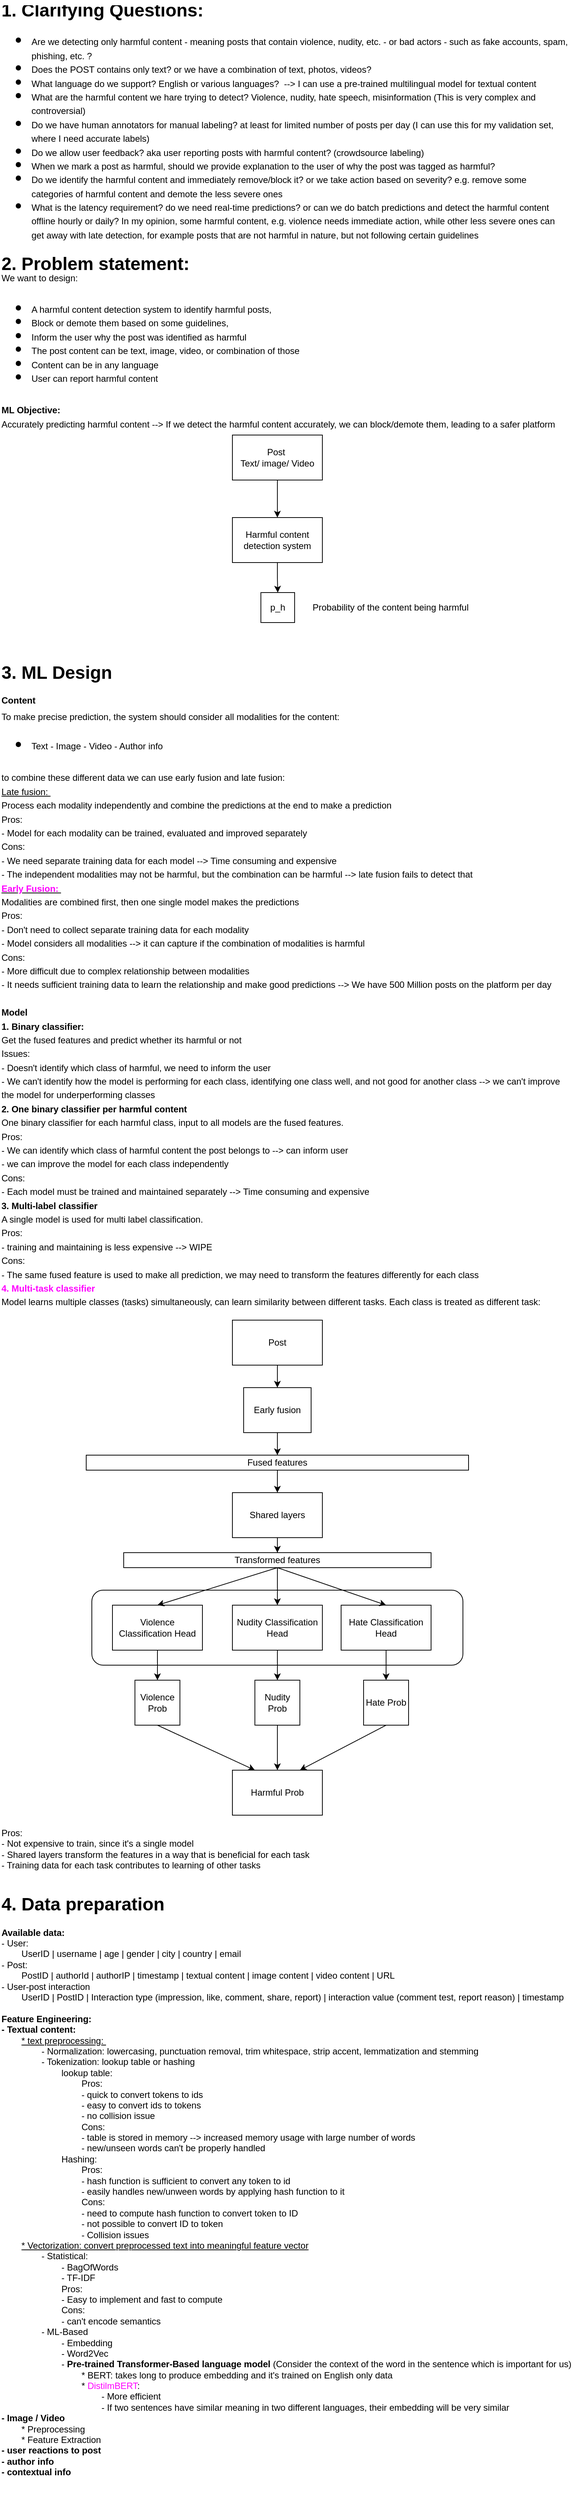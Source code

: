 <mxfile version="24.8.3">
  <diagram name="Page-1" id="U5gOBO9FgZ9HfYY-3pQ9">
    <mxGraphModel dx="1001" dy="744" grid="1" gridSize="10" guides="1" tooltips="1" connect="1" arrows="1" fold="1" page="1" pageScale="1" pageWidth="850" pageHeight="1100" math="0" shadow="0">
      <root>
        <mxCell id="0" />
        <mxCell id="1" parent="0" />
        <mxCell id="IlfbLXd4Qjn4QDNZ3G44-31" value="" style="rounded=1;whiteSpace=wrap;html=1;labelBackgroundColor=default;" vertex="1" parent="1">
          <mxGeometry x="162.5" y="2160" width="495" height="100" as="geometry" />
        </mxCell>
        <mxCell id="IlfbLXd4Qjn4QDNZ3G44-3" value="&lt;h1 style=&quot;margin-top: 0px; line-height: 60%;&quot;&gt;1. Clarifying Questions:&amp;nbsp;&lt;/h1&gt;&lt;h1 style=&quot;margin-top: 0px; line-height: 60%;&quot;&gt;&lt;ul style=&quot;line-height: 60%;&quot;&gt;&lt;li&gt;&lt;span style=&quot;font-size: 12px; font-weight: normal;&quot;&gt;Are we detecting only harmful content - meaning posts that contain&amp;nbsp;&lt;/span&gt;&lt;span style=&quot;font-size: 12px; font-weight: 400;&quot;&gt;violence, nudity, etc. - or bad actors - such as fake accounts, spam, phishing, etc. ?&lt;/span&gt;&lt;br&gt;&lt;/li&gt;&lt;li&gt;&lt;span style=&quot;font-size: 12px; font-weight: 400;&quot;&gt;Does the POST contains only text? or we have a combination of text, photos, videos?&amp;nbsp;&lt;/span&gt;&lt;/li&gt;&lt;li&gt;&lt;span style=&quot;font-size: 12px; font-weight: 400;&quot;&gt;What language do we support? English or various languages? &amp;nbsp;--&amp;gt; I can use a pre-trained multilingual model for textual content&lt;/span&gt;&lt;/li&gt;&lt;li&gt;&lt;span style=&quot;font-size: 12px; font-weight: 400;&quot;&gt;What are the harmful content we hare trying to detect? Violence, nudity, hate speech, misinformation (This is very complex and controversial)&lt;/span&gt;&lt;/li&gt;&lt;li&gt;&lt;span style=&quot;font-size: 12px; font-weight: 400;&quot;&gt;Do we have human annotators for manual labeling? at least for limited number of posts per day (I can use this for my validation set, where I need accurate labels)&lt;/span&gt;&lt;/li&gt;&lt;li&gt;&lt;span style=&quot;font-size: 12px; font-weight: 400;&quot;&gt;Do we allow user feedback? aka user reporting posts with harmful content? (crowdsource labeling)&lt;/span&gt;&lt;/li&gt;&lt;li&gt;&lt;span style=&quot;font-size: 12px; font-weight: 400;&quot;&gt;When we mark a post as harmful, should we provide explanation to the user of why the post was tagged as harmful?&amp;nbsp;&lt;/span&gt;&lt;/li&gt;&lt;li&gt;&lt;span style=&quot;font-size: 12px; font-weight: 400;&quot;&gt;Do we identify the harmful content and immediately remove/block it? or we take action based on severity? e.g. remove some categories of harmful content and demote the less severe ones&lt;/span&gt;&lt;/li&gt;&lt;li&gt;&lt;span style=&quot;font-size: 12px; font-weight: 400;&quot;&gt;What is the latency requirement? do we need real-time predictions? or can we do batch predictions and detect the harmful content offline hourly or daily? In my opinion, some harmful content, e.g. violence needs immediate action, while other less severe ones can get away with late detection, for example posts that are not harmful in nature, but not following certain guidelines&lt;/span&gt;&lt;/li&gt;&lt;/ul&gt;&lt;div style=&quot;line-height: 60%;&quot;&gt;2. Problem statement:&lt;/div&gt;&lt;div style=&quot;line-height: 60%;&quot;&gt;&lt;span style=&quot;font-size: 12px; font-weight: 400;&quot;&gt;We want to design:&lt;/span&gt;&lt;/div&gt;&lt;div style=&quot;line-height: 60%;&quot;&gt;&lt;ul style=&quot;line-height: 60%;&quot;&gt;&lt;li&gt;&lt;span style=&quot;font-size: 12px; font-weight: 400;&quot;&gt;A harmful content detection system to identify harmful posts,&amp;nbsp;&lt;/span&gt;&lt;/li&gt;&lt;li&gt;&lt;span style=&quot;font-size: 12px; font-weight: 400;&quot;&gt;Block or demote them based on some guidelines,&amp;nbsp;&lt;/span&gt;&lt;/li&gt;&lt;li&gt;&lt;span style=&quot;font-size: 12px; font-weight: 400;&quot;&gt;Inform the user why the post was identified as harmful&lt;/span&gt;&lt;br&gt;&lt;/li&gt;&lt;li&gt;&lt;span style=&quot;font-size: 12px; font-weight: 400;&quot;&gt;The post content can be text, image, video, or combination of those&lt;/span&gt;&lt;/li&gt;&lt;li&gt;&lt;span style=&quot;font-size: 12px; font-weight: 400;&quot;&gt;Content can be in any language&lt;/span&gt;&lt;/li&gt;&lt;li&gt;&lt;span style=&quot;font-size: 12px; font-weight: 400;&quot;&gt;User can report harmful content&lt;/span&gt;&lt;/li&gt;&lt;/ul&gt;&lt;div style=&quot;line-height: 60%;&quot;&gt;&lt;span style=&quot;font-size: 12px;&quot;&gt;ML Objective:&amp;nbsp;&lt;/span&gt;&lt;/div&gt;&lt;/div&gt;&lt;div style=&quot;line-height: 60%;&quot;&gt;&lt;span style=&quot;font-size: 12px; font-weight: 400;&quot;&gt;Accurately predicting harmful content --&amp;gt; If we detect the harmful content accurately, we can block/demote them, leading to a safer platform&lt;/span&gt;&lt;/div&gt;&lt;div style=&quot;line-height: 60%;&quot;&gt;&lt;span style=&quot;font-size: 12px; font-weight: 400;&quot;&gt;&lt;br&gt;&lt;/span&gt;&lt;/div&gt;&lt;div style=&quot;line-height: 60%;&quot;&gt;&lt;span style=&quot;font-size: 12px; font-weight: 400;&quot;&gt;&lt;br&gt;&lt;/span&gt;&lt;/div&gt;&lt;div style=&quot;line-height: 60%;&quot;&gt;&lt;span style=&quot;font-size: 12px; font-weight: 400;&quot;&gt;&lt;br&gt;&lt;/span&gt;&lt;/div&gt;&lt;div style=&quot;line-height: 60%;&quot;&gt;&lt;span style=&quot;font-size: 12px; font-weight: 400;&quot;&gt;&lt;br&gt;&lt;/span&gt;&lt;/div&gt;&lt;div style=&quot;line-height: 60%;&quot;&gt;&lt;span style=&quot;font-size: 12px; font-weight: 400;&quot;&gt;&lt;br&gt;&lt;/span&gt;&lt;/div&gt;&lt;div style=&quot;line-height: 60%;&quot;&gt;&lt;span style=&quot;font-size: 12px; font-weight: 400;&quot;&gt;&lt;br&gt;&lt;/span&gt;&lt;/div&gt;&lt;div style=&quot;line-height: 60%;&quot;&gt;&lt;span style=&quot;font-size: 12px; font-weight: 400;&quot;&gt;&lt;br&gt;&lt;/span&gt;&lt;/div&gt;&lt;div style=&quot;line-height: 60%;&quot;&gt;&lt;span style=&quot;font-size: 12px; font-weight: 400;&quot;&gt;&lt;br&gt;&lt;/span&gt;&lt;/div&gt;&lt;div style=&quot;line-height: 60%;&quot;&gt;&lt;span style=&quot;font-size: 12px; font-weight: 400;&quot;&gt;&lt;br&gt;&lt;/span&gt;&lt;/div&gt;&lt;div style=&quot;line-height: 60%;&quot;&gt;&lt;span style=&quot;font-size: 12px; font-weight: 400;&quot;&gt;&lt;br&gt;&lt;/span&gt;&lt;/div&gt;&lt;div style=&quot;line-height: 60%;&quot;&gt;&lt;br&gt;&lt;/div&gt;&lt;div style=&quot;line-height: 60%;&quot;&gt;&lt;div style=&quot;line-height: 60%;&quot;&gt;&lt;span style=&quot;font-size: 12px; font-weight: 400;&quot;&gt;&lt;br&gt;&lt;/span&gt;&lt;/div&gt;&lt;/div&gt;&lt;div style=&quot;line-height: 60%;&quot;&gt;&lt;span style=&quot;font-size: 12px; font-weight: 400;&quot;&gt;&lt;br&gt;&lt;/span&gt;&lt;/div&gt;&lt;/h1&gt;" style="text;html=1;whiteSpace=wrap;overflow=hidden;rounded=0;" vertex="1" parent="1">
          <mxGeometry x="40" y="40" width="760" height="590" as="geometry" />
        </mxCell>
        <mxCell id="IlfbLXd4Qjn4QDNZ3G44-13" value="" style="group" vertex="1" connectable="0" parent="1">
          <mxGeometry x="350" y="620" width="335" height="250" as="geometry" />
        </mxCell>
        <mxCell id="IlfbLXd4Qjn4QDNZ3G44-8" style="edgeStyle=orthogonalEdgeStyle;rounded=0;orthogonalLoop=1;jettySize=auto;html=1;exitX=0.5;exitY=1;exitDx=0;exitDy=0;entryX=0.5;entryY=0;entryDx=0;entryDy=0;" edge="1" parent="IlfbLXd4Qjn4QDNZ3G44-13" source="IlfbLXd4Qjn4QDNZ3G44-6" target="IlfbLXd4Qjn4QDNZ3G44-7">
          <mxGeometry relative="1" as="geometry" />
        </mxCell>
        <mxCell id="IlfbLXd4Qjn4QDNZ3G44-6" value="Post&amp;nbsp;&lt;div&gt;Text/ image/ Video&lt;/div&gt;" style="rounded=0;whiteSpace=wrap;html=1;" vertex="1" parent="IlfbLXd4Qjn4QDNZ3G44-13">
          <mxGeometry width="120" height="60" as="geometry" />
        </mxCell>
        <mxCell id="IlfbLXd4Qjn4QDNZ3G44-10" style="edgeStyle=orthogonalEdgeStyle;rounded=0;orthogonalLoop=1;jettySize=auto;html=1;exitX=0.5;exitY=1;exitDx=0;exitDy=0;entryX=0.5;entryY=0;entryDx=0;entryDy=0;" edge="1" parent="IlfbLXd4Qjn4QDNZ3G44-13" source="IlfbLXd4Qjn4QDNZ3G44-7" target="IlfbLXd4Qjn4QDNZ3G44-9">
          <mxGeometry relative="1" as="geometry" />
        </mxCell>
        <mxCell id="IlfbLXd4Qjn4QDNZ3G44-7" value="Harmful content detection system" style="rounded=0;whiteSpace=wrap;html=1;" vertex="1" parent="IlfbLXd4Qjn4QDNZ3G44-13">
          <mxGeometry y="110" width="120" height="60" as="geometry" />
        </mxCell>
        <mxCell id="IlfbLXd4Qjn4QDNZ3G44-9" value="p_h" style="rounded=0;whiteSpace=wrap;html=1;" vertex="1" parent="IlfbLXd4Qjn4QDNZ3G44-13">
          <mxGeometry x="38" y="210" width="45" height="40" as="geometry" />
        </mxCell>
        <mxCell id="IlfbLXd4Qjn4QDNZ3G44-11" value="Probability of the content being harmful&amp;nbsp;" style="text;html=1;align=left;verticalAlign=middle;whiteSpace=wrap;rounded=0;" vertex="1" parent="IlfbLXd4Qjn4QDNZ3G44-13">
          <mxGeometry x="105" y="215" width="230" height="30" as="geometry" />
        </mxCell>
        <mxCell id="IlfbLXd4Qjn4QDNZ3G44-14" value="&lt;h4&gt;&lt;font style=&quot;font-size: 24px;&quot;&gt;3. ML Design&lt;/font&gt;&lt;/h4&gt;&lt;p style=&quot;line-height: 110%;&quot;&gt;&lt;b&gt;Content&lt;/b&gt;&lt;/p&gt;&lt;div style=&quot;line-height: 60%;&quot;&gt;To make&amp;nbsp;precise prediction, the system should consider all modalities for the content:&amp;nbsp;&lt;/div&gt;&lt;h1 style=&quot;margin-top: 0px; line-height: 60%;&quot;&gt;&lt;div style=&quot;line-height: 60%;&quot;&gt;&lt;ul style=&quot;line-height: 60%;&quot;&gt;&lt;li style=&quot;text-align: left;&quot;&gt;&lt;span style=&quot;font-size: 12px; font-weight: normal;&quot;&gt;Text - Image - Video - Author info&lt;/span&gt;&lt;/li&gt;&lt;/ul&gt;&lt;div style=&quot;text-align: left; line-height: 60%;&quot;&gt;&lt;span style=&quot;font-size: 12px; font-weight: normal;&quot;&gt;to combine these different data we can use early fusion and late fusion:&amp;nbsp;&lt;/span&gt;&lt;/div&gt;&lt;div style=&quot;text-align: left; line-height: 60%;&quot;&gt;&lt;span style=&quot;font-size: 12px; font-weight: normal;&quot;&gt;&lt;u&gt;Late fusion:&amp;nbsp;&lt;/u&gt;&lt;/span&gt;&lt;/div&gt;&lt;div style=&quot;text-align: left; line-height: 60%;&quot;&gt;&lt;span style=&quot;font-size: 12px; font-weight: normal;&quot;&gt;Process each modality independently and combine the predictions at the end to make a prediction&lt;/span&gt;&lt;/div&gt;&lt;div style=&quot;text-align: left; line-height: 60%;&quot;&gt;&lt;span style=&quot;font-size: 12px; font-weight: normal;&quot;&gt;Pros:&lt;/span&gt;&lt;/div&gt;&lt;div style=&quot;line-height: 60%;&quot;&gt;&lt;span style=&quot;font-size: 12px; font-weight: 400;&quot;&gt;- Model for each modality can be trained, evaluated and improved&amp;nbsp;separately&lt;/span&gt;&lt;/div&gt;&lt;div style=&quot;line-height: 60%;&quot;&gt;&lt;span style=&quot;font-size: 12px; font-weight: 400;&quot;&gt;Cons:&lt;/span&gt;&lt;/div&gt;&lt;div style=&quot;line-height: 60%;&quot;&gt;&lt;span style=&quot;font-size: 12px; font-weight: 400;&quot;&gt;- We need separate training data for each model --&amp;gt; Time consuming and expensive&lt;/span&gt;&lt;/div&gt;&lt;div style=&quot;line-height: 60%;&quot;&gt;&lt;span style=&quot;font-size: 12px; font-weight: 400;&quot;&gt;- The independent modalities may not be harmful, but the combination can be harmful --&amp;gt; late fusion fails to detect that&lt;/span&gt;&lt;/div&gt;&lt;div style=&quot;line-height: 60%;&quot;&gt;&lt;span style=&quot;font-size: 12px;&quot;&gt;&lt;u&gt;&lt;font color=&quot;#ff00ff&quot;&gt;Early Fusion:&amp;nbsp;&lt;/font&gt;&lt;/u&gt;&lt;/span&gt;&lt;/div&gt;&lt;div style=&quot;line-height: 60%;&quot;&gt;&lt;span style=&quot;font-size: 12px; font-weight: 400;&quot;&gt;Modalities are combined first, then one single model makes the predictions&lt;/span&gt;&lt;/div&gt;&lt;div style=&quot;line-height: 60%;&quot;&gt;&lt;span style=&quot;font-size: 12px; font-weight: 400;&quot;&gt;Pros:&amp;nbsp;&lt;/span&gt;&lt;/div&gt;&lt;div style=&quot;line-height: 60%;&quot;&gt;&lt;span style=&quot;font-size: 12px; font-weight: 400;&quot;&gt;- Don&#39;t need to collect separate training data for each modality&lt;/span&gt;&lt;/div&gt;&lt;div style=&quot;line-height: 60%;&quot;&gt;&lt;span style=&quot;font-size: 12px; font-weight: 400;&quot;&gt;- Model considers all modalities --&amp;gt; it can capture if the combination of modalities is harmful&lt;/span&gt;&lt;/div&gt;&lt;div style=&quot;line-height: 60%;&quot;&gt;&lt;span style=&quot;font-size: 12px; font-weight: 400;&quot;&gt;Cons:&amp;nbsp;&lt;/span&gt;&lt;/div&gt;&lt;div style=&quot;line-height: 60%;&quot;&gt;&lt;span style=&quot;font-size: 12px; font-weight: 400;&quot;&gt;- More difficult due to complex relationship between modalities&lt;/span&gt;&lt;/div&gt;&lt;div style=&quot;line-height: 60%;&quot;&gt;&lt;span style=&quot;font-size: 12px; font-weight: 400;&quot;&gt;- It needs sufficient training data to learn the relationship and make good predictions --&amp;gt; We have 500 Million posts on the platform per day&lt;/span&gt;&lt;/div&gt;&lt;div style=&quot;text-align: center; line-height: 60%;&quot;&gt;&lt;span style=&quot;font-size: 12px; font-weight: 400;&quot;&gt;&lt;br&gt;&lt;/span&gt;&lt;/div&gt;&lt;div style=&quot;text-align: left; line-height: 60%;&quot;&gt;&lt;span style=&quot;font-size: 12px;&quot;&gt;Model&lt;/span&gt;&lt;/div&gt;&lt;div style=&quot;text-align: left; line-height: 60%;&quot;&gt;&lt;span style=&quot;font-size: 12px;&quot;&gt;1. Binary classifier:&lt;/span&gt;&lt;/div&gt;&lt;div style=&quot;text-align: left; line-height: 60%;&quot;&gt;&lt;span style=&quot;font-size: 12px; font-weight: normal;&quot;&gt;Get the fused features and predict whether its harmful or not&lt;/span&gt;&lt;/div&gt;&lt;div style=&quot;text-align: left; line-height: 60%;&quot;&gt;&lt;span style=&quot;font-size: 12px; font-weight: normal;&quot;&gt;Issues:&amp;nbsp;&lt;/span&gt;&lt;/div&gt;&lt;div style=&quot;text-align: left; line-height: 60%;&quot;&gt;&lt;span style=&quot;font-size: 12px; font-weight: normal;&quot;&gt;- Doesn&#39;t identify which class of harmful, we need to inform the user&lt;/span&gt;&lt;/div&gt;&lt;div style=&quot;text-align: left; line-height: 60%;&quot;&gt;&lt;span style=&quot;font-size: 12px; font-weight: normal;&quot;&gt;- We can&#39;t identify how the model is performing for each class, identifying one class well, and not good for another class --&amp;gt; we can&#39;t improve the model for underperforming classes&lt;/span&gt;&lt;/div&gt;&lt;div style=&quot;text-align: left; line-height: 60%;&quot;&gt;&lt;span style=&quot;font-size: 12px;&quot;&gt;2. One binary classifier per harmful content&lt;/span&gt;&lt;/div&gt;&lt;div style=&quot;text-align: left; line-height: 60%;&quot;&gt;&lt;span style=&quot;font-size: 12px; font-weight: normal;&quot;&gt;One binary classifier for each harmful class, input to all models are the fused features.&amp;nbsp;&lt;/span&gt;&lt;/div&gt;&lt;div style=&quot;text-align: left; line-height: 60%;&quot;&gt;&lt;span style=&quot;font-size: 12px; font-weight: normal;&quot;&gt;Pros:&amp;nbsp;&lt;/span&gt;&lt;/div&gt;&lt;div style=&quot;text-align: left; line-height: 60%;&quot;&gt;&lt;span style=&quot;font-size: 12px; font-weight: normal;&quot;&gt;- We can identify which class of harmful content the post belongs to --&amp;gt; can inform user&lt;/span&gt;&lt;/div&gt;&lt;div style=&quot;text-align: left; line-height: 60%;&quot;&gt;&lt;span style=&quot;font-size: 12px; font-weight: normal;&quot;&gt;- we can improve the model for each class independently&lt;/span&gt;&lt;/div&gt;&lt;div style=&quot;text-align: left; line-height: 60%;&quot;&gt;&lt;span style=&quot;font-size: 12px; font-weight: normal;&quot;&gt;Cons:&amp;nbsp;&lt;/span&gt;&lt;/div&gt;&lt;div style=&quot;text-align: left; line-height: 60%;&quot;&gt;&lt;span style=&quot;font-size: 12px; font-weight: normal;&quot;&gt;- Each model must be trained and maintained&amp;nbsp;&lt;/span&gt;&lt;span style=&quot;font-size: 12px; font-weight: 400;&quot;&gt;separately --&amp;gt; Time consuming and expensive&lt;/span&gt;&lt;/div&gt;&lt;div style=&quot;text-align: left; line-height: 60%;&quot;&gt;&lt;span style=&quot;font-size: 12px;&quot;&gt;3. Multi-label classifier&lt;/span&gt;&lt;/div&gt;&lt;div style=&quot;text-align: left; line-height: 60%;&quot;&gt;&lt;span style=&quot;font-size: 12px; font-weight: normal;&quot;&gt;A single model is used for multi label classification.&amp;nbsp;&lt;/span&gt;&lt;/div&gt;&lt;div style=&quot;text-align: left; line-height: 60%;&quot;&gt;&lt;span style=&quot;font-size: 12px; font-weight: normal;&quot;&gt;Pros:&amp;nbsp;&lt;/span&gt;&lt;/div&gt;&lt;div style=&quot;text-align: left; line-height: 60%;&quot;&gt;&lt;span style=&quot;font-size: 12px; font-weight: normal;&quot;&gt;- training and maintaining is less expensive --&amp;gt; WIPE&lt;/span&gt;&lt;/div&gt;&lt;div style=&quot;text-align: left; line-height: 60%;&quot;&gt;&lt;span style=&quot;font-size: 12px; font-weight: normal;&quot;&gt;Cons:&amp;nbsp;&lt;/span&gt;&lt;/div&gt;&lt;div style=&quot;text-align: left; line-height: 60%;&quot;&gt;&lt;span style=&quot;font-size: 12px; font-weight: normal;&quot;&gt;- &lt;/span&gt;&lt;span style=&quot;font-size: 12px; font-weight: 400;&quot;&gt;The&lt;/span&gt;&lt;span style=&quot;font-size: 12px; font-weight: normal;&quot;&gt;&amp;nbsp;same fused feature is used to make all prediction, we may need to transform the features differently for each class&amp;nbsp;&lt;/span&gt;&lt;/div&gt;&lt;div style=&quot;text-align: left; line-height: 60%;&quot;&gt;&lt;span style=&quot;font-size: 12px;&quot;&gt;&lt;font color=&quot;#ff00ff&quot;&gt;4. Multi-task classifier&lt;/font&gt;&lt;/span&gt;&lt;/div&gt;&lt;div style=&quot;text-align: left; line-height: 60%;&quot;&gt;&lt;span style=&quot;caret-color: rgb(255, 0, 255); font-size: 12px; font-weight: normal;&quot;&gt;Model learns multiple classes (tasks) &lt;/span&gt;&lt;span style=&quot;caret-color: rgb(255, 0, 255); font-size: 12px; font-weight: 400;&quot;&gt;simultaneously, can learn similarity between different tasks. Each class is treated as different task:&amp;nbsp;&lt;/span&gt;&lt;/div&gt;&lt;/div&gt;&lt;div style=&quot;line-height: 60%;&quot;&gt;&lt;span style=&quot;font-size: 12px; font-weight: normal;&quot;&gt;&lt;br&gt;&lt;/span&gt;&lt;/div&gt;&lt;/h1&gt;&lt;p&gt;&lt;/p&gt;" style="text;html=1;align=left;verticalAlign=top;whiteSpace=wrap;rounded=0;" vertex="1" parent="1">
          <mxGeometry x="40" y="900" width="761" height="510" as="geometry" />
        </mxCell>
        <mxCell id="IlfbLXd4Qjn4QDNZ3G44-25" value="" style="edgeStyle=orthogonalEdgeStyle;rounded=0;orthogonalLoop=1;jettySize=auto;html=1;" edge="1" parent="1" source="IlfbLXd4Qjn4QDNZ3G44-15" target="IlfbLXd4Qjn4QDNZ3G44-20">
          <mxGeometry relative="1" as="geometry" />
        </mxCell>
        <mxCell id="IlfbLXd4Qjn4QDNZ3G44-15" value="Fused features" style="rounded=0;whiteSpace=wrap;html=1;" vertex="1" parent="1">
          <mxGeometry x="155" y="1980" width="510" height="20" as="geometry" />
        </mxCell>
        <mxCell id="IlfbLXd4Qjn4QDNZ3G44-18" value="" style="edgeStyle=orthogonalEdgeStyle;rounded=0;orthogonalLoop=1;jettySize=auto;html=1;" edge="1" parent="1" source="IlfbLXd4Qjn4QDNZ3G44-16" target="IlfbLXd4Qjn4QDNZ3G44-17">
          <mxGeometry relative="1" as="geometry" />
        </mxCell>
        <mxCell id="IlfbLXd4Qjn4QDNZ3G44-16" value="Post" style="rounded=0;whiteSpace=wrap;html=1;" vertex="1" parent="1">
          <mxGeometry x="350" y="1800" width="120" height="60" as="geometry" />
        </mxCell>
        <mxCell id="IlfbLXd4Qjn4QDNZ3G44-19" value="" style="edgeStyle=orthogonalEdgeStyle;rounded=0;orthogonalLoop=1;jettySize=auto;html=1;" edge="1" parent="1" source="IlfbLXd4Qjn4QDNZ3G44-17" target="IlfbLXd4Qjn4QDNZ3G44-15">
          <mxGeometry relative="1" as="geometry" />
        </mxCell>
        <mxCell id="IlfbLXd4Qjn4QDNZ3G44-17" value="Early fusion" style="rounded=0;whiteSpace=wrap;html=1;" vertex="1" parent="1">
          <mxGeometry x="365" y="1890" width="90" height="60" as="geometry" />
        </mxCell>
        <mxCell id="IlfbLXd4Qjn4QDNZ3G44-27" value="" style="edgeStyle=orthogonalEdgeStyle;rounded=0;orthogonalLoop=1;jettySize=auto;html=1;" edge="1" parent="1" source="IlfbLXd4Qjn4QDNZ3G44-20" target="IlfbLXd4Qjn4QDNZ3G44-26">
          <mxGeometry relative="1" as="geometry" />
        </mxCell>
        <mxCell id="IlfbLXd4Qjn4QDNZ3G44-20" value="Shared layers" style="rounded=0;whiteSpace=wrap;html=1;" vertex="1" parent="1">
          <mxGeometry x="350" y="2030" width="120" height="60" as="geometry" />
        </mxCell>
        <mxCell id="IlfbLXd4Qjn4QDNZ3G44-36" value="" style="edgeStyle=orthogonalEdgeStyle;rounded=0;orthogonalLoop=1;jettySize=auto;html=1;" edge="1" parent="1" source="IlfbLXd4Qjn4QDNZ3G44-26" target="IlfbLXd4Qjn4QDNZ3G44-29">
          <mxGeometry relative="1" as="geometry" />
        </mxCell>
        <mxCell id="IlfbLXd4Qjn4QDNZ3G44-26" value="Transformed features" style="rounded=0;whiteSpace=wrap;html=1;" vertex="1" parent="1">
          <mxGeometry x="205" y="2110" width="410" height="20" as="geometry" />
        </mxCell>
        <mxCell id="IlfbLXd4Qjn4QDNZ3G44-40" value="" style="edgeStyle=orthogonalEdgeStyle;rounded=0;orthogonalLoop=1;jettySize=auto;html=1;" edge="1" parent="1" source="IlfbLXd4Qjn4QDNZ3G44-28" target="IlfbLXd4Qjn4QDNZ3G44-39">
          <mxGeometry relative="1" as="geometry" />
        </mxCell>
        <mxCell id="IlfbLXd4Qjn4QDNZ3G44-28" value="Violence Classification Head" style="rounded=0;whiteSpace=wrap;html=1;" vertex="1" parent="1">
          <mxGeometry x="190" y="2180" width="120" height="60" as="geometry" />
        </mxCell>
        <mxCell id="IlfbLXd4Qjn4QDNZ3G44-42" value="" style="edgeStyle=orthogonalEdgeStyle;rounded=0;orthogonalLoop=1;jettySize=auto;html=1;" edge="1" parent="1" source="IlfbLXd4Qjn4QDNZ3G44-29" target="IlfbLXd4Qjn4QDNZ3G44-41">
          <mxGeometry relative="1" as="geometry" />
        </mxCell>
        <mxCell id="IlfbLXd4Qjn4QDNZ3G44-29" value="Nudity Classification Head" style="rounded=0;whiteSpace=wrap;html=1;" vertex="1" parent="1">
          <mxGeometry x="350" y="2180" width="120" height="60" as="geometry" />
        </mxCell>
        <mxCell id="IlfbLXd4Qjn4QDNZ3G44-44" value="" style="edgeStyle=orthogonalEdgeStyle;rounded=0;orthogonalLoop=1;jettySize=auto;html=1;" edge="1" parent="1" source="IlfbLXd4Qjn4QDNZ3G44-30" target="IlfbLXd4Qjn4QDNZ3G44-43">
          <mxGeometry relative="1" as="geometry" />
        </mxCell>
        <mxCell id="IlfbLXd4Qjn4QDNZ3G44-30" value="Hate Classification Head" style="rounded=0;whiteSpace=wrap;html=1;" vertex="1" parent="1">
          <mxGeometry x="495" y="2180" width="120" height="60" as="geometry" />
        </mxCell>
        <mxCell id="IlfbLXd4Qjn4QDNZ3G44-37" value="" style="endArrow=classic;html=1;rounded=0;exitX=0.5;exitY=1;exitDx=0;exitDy=0;entryX=0.5;entryY=0;entryDx=0;entryDy=0;" edge="1" parent="1" source="IlfbLXd4Qjn4QDNZ3G44-26" target="IlfbLXd4Qjn4QDNZ3G44-28">
          <mxGeometry width="50" height="50" relative="1" as="geometry">
            <mxPoint x="300" y="2190" as="sourcePoint" />
            <mxPoint x="350" y="2140" as="targetPoint" />
          </mxGeometry>
        </mxCell>
        <mxCell id="IlfbLXd4Qjn4QDNZ3G44-38" value="" style="endArrow=classic;html=1;rounded=0;exitX=0.5;exitY=1;exitDx=0;exitDy=0;entryX=0.5;entryY=0;entryDx=0;entryDy=0;" edge="1" parent="1" source="IlfbLXd4Qjn4QDNZ3G44-26" target="IlfbLXd4Qjn4QDNZ3G44-30">
          <mxGeometry width="50" height="50" relative="1" as="geometry">
            <mxPoint x="300" y="2190" as="sourcePoint" />
            <mxPoint x="350" y="2140" as="targetPoint" />
          </mxGeometry>
        </mxCell>
        <mxCell id="IlfbLXd4Qjn4QDNZ3G44-39" value="Violence Prob" style="rounded=0;whiteSpace=wrap;html=1;" vertex="1" parent="1">
          <mxGeometry x="220" y="2280" width="60" height="60" as="geometry" />
        </mxCell>
        <mxCell id="IlfbLXd4Qjn4QDNZ3G44-49" value="" style="edgeStyle=orthogonalEdgeStyle;rounded=0;orthogonalLoop=1;jettySize=auto;html=1;" edge="1" parent="1" source="IlfbLXd4Qjn4QDNZ3G44-41" target="IlfbLXd4Qjn4QDNZ3G44-47">
          <mxGeometry relative="1" as="geometry" />
        </mxCell>
        <mxCell id="IlfbLXd4Qjn4QDNZ3G44-41" value="Nudity Prob" style="rounded=0;whiteSpace=wrap;html=1;" vertex="1" parent="1">
          <mxGeometry x="380" y="2280" width="60" height="60" as="geometry" />
        </mxCell>
        <mxCell id="IlfbLXd4Qjn4QDNZ3G44-43" value="Hate Prob" style="rounded=0;whiteSpace=wrap;html=1;" vertex="1" parent="1">
          <mxGeometry x="525" y="2280" width="60" height="60" as="geometry" />
        </mxCell>
        <mxCell id="IlfbLXd4Qjn4QDNZ3G44-46" value="Pros:&amp;nbsp;&lt;div&gt;- Not expensive to train, since it&#39;s a single model&lt;/div&gt;&lt;div&gt;- Shared layers transform the features in a way that is beneficial for each task&lt;/div&gt;&lt;div&gt;- Training data for each task contributes to learning of other tasks&lt;/div&gt;&lt;div&gt;&lt;br&gt;&lt;/div&gt;&lt;h4&gt;&lt;font style=&quot;font-size: 24px;&quot;&gt;4. Data preparation&lt;/font&gt;&lt;/h4&gt;&lt;div&gt;&lt;font style=&quot;font-size: 12px;&quot;&gt;&lt;b&gt;Available data:&amp;nbsp;&lt;/b&gt;&lt;/font&gt;&lt;/div&gt;&lt;div&gt;&lt;font style=&quot;font-size: 12px;&quot;&gt;- User:&amp;nbsp;&lt;/font&gt;&lt;/div&gt;&lt;div&gt;&lt;span style=&quot;white-space: pre;&quot;&gt;&#x9;&lt;/span&gt;UserID | username | age | gender | city | country | email&lt;/div&gt;&lt;div&gt;- Post:&amp;nbsp;&lt;/div&gt;&lt;div&gt;&lt;span style=&quot;white-space: pre;&quot;&gt;&#x9;&lt;/span&gt;PostID | authorId | authorIP | timestamp | textual content | image content | video content | URL&lt;/div&gt;&lt;div&gt;- User-post interaction&lt;/div&gt;&lt;div&gt;&lt;span style=&quot;white-space: pre;&quot;&gt;&#x9;UserID | PostID | Interaction type (impression, like, comment, share, report) | interaction value (comment test, report reason) | timestamp&lt;/span&gt;&lt;br&gt;&lt;/div&gt;&lt;div&gt;&lt;span style=&quot;white-space: pre;&quot;&gt;&lt;br&gt;&lt;/span&gt;&lt;/div&gt;&lt;div&gt;&lt;span style=&quot;white-space: pre;&quot;&gt;&lt;b&gt;Feature Engineering: &lt;/b&gt;&lt;/span&gt;&lt;/div&gt;&lt;div&gt;&lt;span style=&quot;white-space: pre;&quot;&gt;&lt;b&gt;- Textual content: &lt;/b&gt;&lt;/span&gt;&lt;/div&gt;&lt;div&gt;&lt;span style=&quot;white-space: pre;&quot;&gt;&lt;span style=&quot;white-space: pre;&quot;&gt;&lt;u&gt;&lt;b&gt;&#x9;&lt;/b&gt;* text preprocessing:&amp;nbsp;&lt;/u&gt;&lt;/span&gt;&lt;/span&gt;&lt;/div&gt;&lt;div&gt;&lt;span style=&quot;white-space: pre;&quot;&gt;&lt;span style=&quot;white-space: pre;&quot;&gt;&lt;span style=&quot;white-space: pre;&quot;&gt;&#x9;&lt;/span&gt;&lt;span style=&quot;white-space: pre;&quot;&gt;&#x9;- &lt;/span&gt;Normalization:&amp;nbsp;lowercasing, punctuation removal, trim whitespace, strip accent, lemmatization and stemming&lt;/span&gt;&lt;/span&gt;&lt;/div&gt;&lt;div&gt;&lt;span style=&quot;white-space: pre;&quot;&gt;&lt;span style=&quot;white-space: pre;&quot;&gt;&lt;span style=&quot;white-space: pre;&quot;&gt;&#x9;&lt;/span&gt;&lt;span style=&quot;white-space: pre;&quot;&gt;&#x9;- &lt;/span&gt;Tokenization: lookup table or hashing&lt;/span&gt;&lt;b&gt;&lt;br&gt;&lt;/b&gt;&lt;/span&gt;&lt;/div&gt;&lt;div&gt;&lt;span style=&quot;white-space: pre;&quot;&gt;&lt;span style=&quot;white-space: pre;&quot;&gt;&lt;span style=&quot;white-space: pre;&quot;&gt;&#x9;&lt;/span&gt;&lt;span style=&quot;white-space: pre;&quot;&gt;&#x9;&lt;/span&gt;&lt;span style=&quot;white-space: pre;&quot;&gt;&#x9;lookup table: &lt;/span&gt;&lt;br&gt;&lt;/span&gt;&lt;/span&gt;&lt;/div&gt;&lt;div&gt;&lt;span style=&quot;white-space: pre;&quot;&gt;&lt;span style=&quot;white-space: pre;&quot;&gt;&lt;span style=&quot;white-space: pre;&quot;&gt;&lt;span style=&quot;white-space: pre;&quot;&gt;&#x9;&lt;/span&gt;&lt;span style=&quot;white-space: pre;&quot;&gt;&#x9;&lt;/span&gt;&lt;span style=&quot;white-space: pre;&quot;&gt;&#x9;&lt;/span&gt;&lt;span style=&quot;white-space: pre;&quot;&gt;&#x9;Pros:&lt;/span&gt;&lt;br&gt;&lt;/span&gt;&lt;/span&gt;&lt;/span&gt;&lt;/div&gt;&lt;div&gt;&lt;span style=&quot;white-space: pre;&quot;&gt;&lt;span style=&quot;white-space: pre;&quot;&gt;&lt;span style=&quot;white-space: pre;&quot;&gt;&lt;span style=&quot;white-space: pre;&quot;&gt;&lt;span style=&quot;white-space: pre;&quot;&gt;&#x9;&lt;/span&gt;&lt;span style=&quot;white-space: pre;&quot;&gt;&#x9;&lt;/span&gt;&lt;span style=&quot;white-space: pre;&quot;&gt;&#x9;&lt;/span&gt;&lt;span style=&quot;white-space: pre;&quot;&gt;&#x9;- quick to convert tokens to ids&lt;/span&gt;&lt;br&gt;&lt;/span&gt;&lt;/span&gt;&lt;/span&gt;&lt;/span&gt;&lt;/div&gt;&lt;div&gt;&lt;span style=&quot;white-space: pre;&quot;&gt;&lt;span style=&quot;white-space: pre;&quot;&gt;&lt;span style=&quot;white-space: pre;&quot;&gt;&lt;span style=&quot;white-space: pre;&quot;&gt;&lt;span style=&quot;white-space: pre;&quot;&gt;&lt;span style=&quot;white-space: pre;&quot;&gt;&#x9;&lt;/span&gt;&lt;span style=&quot;white-space: pre;&quot;&gt;&#x9;&lt;/span&gt;&lt;span style=&quot;white-space: pre;&quot;&gt;&#x9;&lt;/span&gt;&lt;span style=&quot;white-space: pre;&quot;&gt;&#x9;- easy to convert ids to tokens&lt;/span&gt;&lt;br&gt;&lt;/span&gt;&lt;/span&gt;&lt;/span&gt;&lt;/span&gt;&lt;/span&gt;&lt;/div&gt;&lt;div&gt;&lt;span style=&quot;white-space: pre;&quot;&gt;&lt;span style=&quot;white-space: pre;&quot;&gt;&lt;span style=&quot;white-space: pre;&quot;&gt;&lt;span style=&quot;white-space: pre;&quot;&gt;&lt;span style=&quot;white-space: pre;&quot;&gt;&lt;span style=&quot;white-space: pre;&quot;&gt;&lt;span style=&quot;white-space: pre;&quot;&gt;&#x9;&lt;/span&gt;&lt;span style=&quot;white-space: pre;&quot;&gt;&#x9;&lt;/span&gt;&lt;span style=&quot;white-space: pre;&quot;&gt;&#x9;&lt;/span&gt;&lt;span style=&quot;white-space: pre;&quot;&gt;&#x9;- no collision issue&lt;/span&gt;&lt;br&gt;&lt;/span&gt;&lt;/span&gt;&lt;/span&gt;&lt;/span&gt;&lt;/span&gt;&lt;/span&gt;&lt;/div&gt;&lt;div&gt;&lt;span style=&quot;white-space: pre;&quot;&gt;&lt;span style=&quot;white-space: pre;&quot;&gt;&lt;span style=&quot;white-space: pre;&quot;&gt;&lt;span style=&quot;white-space: pre;&quot;&gt;&lt;span style=&quot;white-space: pre;&quot;&gt;&lt;span style=&quot;white-space: pre;&quot;&gt;&lt;span style=&quot;white-space: pre;&quot;&gt;&lt;span style=&quot;white-space: pre;&quot;&gt;&#x9;&lt;/span&gt;&lt;span style=&quot;white-space: pre;&quot;&gt;&#x9;&lt;/span&gt;&lt;span style=&quot;white-space: pre;&quot;&gt;&#x9;&lt;/span&gt;&lt;span style=&quot;white-space: pre;&quot;&gt;&#x9;Cons: &lt;/span&gt;&lt;br&gt;&lt;/span&gt;&lt;/span&gt;&lt;/span&gt;&lt;/span&gt;&lt;/span&gt;&lt;/span&gt;&lt;/span&gt;&lt;/div&gt;&lt;div&gt;&lt;span style=&quot;white-space: pre;&quot;&gt;&lt;span style=&quot;white-space: pre;&quot;&gt;&lt;span style=&quot;white-space: pre;&quot;&gt;&lt;span style=&quot;white-space: pre;&quot;&gt;&lt;span style=&quot;white-space: pre;&quot;&gt;&lt;span style=&quot;white-space: pre;&quot;&gt;&lt;span style=&quot;white-space: pre;&quot;&gt;&lt;span style=&quot;white-space: pre;&quot;&gt;&lt;span style=&quot;white-space: pre;&quot;&gt;&#x9;&lt;/span&gt;&lt;span style=&quot;white-space: pre;&quot;&gt;&#x9;&lt;/span&gt;&lt;span style=&quot;white-space: pre;&quot;&gt;&#x9;&lt;/span&gt;&lt;span style=&quot;white-space: pre;&quot;&gt;&#x9;- table is stored in memory --&amp;gt; increased memory usage with large number of words&lt;/span&gt;&lt;br&gt;&lt;/span&gt;&lt;/span&gt;&lt;/span&gt;&lt;/span&gt;&lt;/span&gt;&lt;/span&gt;&lt;/span&gt;&lt;/span&gt;&lt;/div&gt;&lt;div&gt;&lt;span style=&quot;white-space: pre;&quot;&gt;&#x9;&lt;/span&gt;&lt;span style=&quot;white-space: pre;&quot;&gt;&#x9;&lt;/span&gt;&lt;span style=&quot;white-space: pre;&quot;&gt;&#x9;&lt;/span&gt;&lt;span style=&quot;white-space: pre;&quot;&gt;&#x9;- new/unseen words can&#39;t be properly handled&lt;/span&gt;&lt;br&gt;&lt;/div&gt;&lt;div&gt;&lt;span style=&quot;white-space: pre;&quot;&gt;&lt;span style=&quot;white-space: pre;&quot;&gt;&#x9;&lt;/span&gt;&lt;span style=&quot;white-space: pre;&quot;&gt;&#x9;&lt;/span&gt;&lt;span style=&quot;white-space: pre;&quot;&gt;&#x9;Hashing:&lt;/span&gt;&lt;br&gt;&lt;/span&gt;&lt;/div&gt;&lt;div&gt;&lt;span style=&quot;white-space: pre;&quot;&gt;&lt;span style=&quot;white-space: pre;&quot;&gt;&lt;span style=&quot;white-space: pre;&quot;&gt;&#x9;&lt;/span&gt;&lt;span style=&quot;white-space: pre;&quot;&gt;&#x9;&lt;/span&gt;&lt;span style=&quot;white-space: pre;&quot;&gt;&#x9;&lt;/span&gt;&lt;span style=&quot;white-space: pre;&quot;&gt;&#x9;Pros: &lt;/span&gt;&lt;br&gt;&lt;/span&gt;&lt;/span&gt;&lt;/div&gt;&lt;div&gt;&lt;span style=&quot;white-space: pre;&quot;&gt;&lt;span style=&quot;white-space: pre;&quot;&gt;&lt;span style=&quot;white-space: pre;&quot;&gt;&lt;span style=&quot;white-space: pre;&quot;&gt;&#x9;&lt;/span&gt;&lt;span style=&quot;white-space: pre;&quot;&gt;&#x9;&lt;/span&gt;&lt;span style=&quot;white-space: pre;&quot;&gt;&#x9;&lt;/span&gt;&lt;span style=&quot;white-space: pre;&quot;&gt;&#x9;- hash function is sufficient to convert any token to id&lt;/span&gt;&lt;br&gt;&lt;/span&gt;&lt;/span&gt;&lt;/span&gt;&lt;/div&gt;&lt;div&gt;&lt;span style=&quot;white-space: pre;&quot;&gt;&lt;span style=&quot;white-space: pre;&quot;&gt;&lt;span style=&quot;white-space: pre;&quot;&gt;&lt;span style=&quot;white-space: pre;&quot;&gt;&lt;span style=&quot;white-space: pre;&quot;&gt;&#x9;&lt;/span&gt;&lt;span style=&quot;white-space: pre;&quot;&gt;&#x9;&lt;/span&gt;&lt;span style=&quot;white-space: pre;&quot;&gt;&#x9;&lt;/span&gt;&lt;span style=&quot;white-space: pre;&quot;&gt;&#x9;- easily handles new/unween words by applying hash function to it&lt;/span&gt;&lt;br&gt;&lt;/span&gt;&lt;/span&gt;&lt;/span&gt;&lt;/span&gt;&lt;/div&gt;&lt;div&gt;&lt;span style=&quot;white-space: pre;&quot;&gt;&lt;span style=&quot;white-space: pre;&quot;&gt;&lt;span style=&quot;white-space: pre;&quot;&gt;&lt;span style=&quot;white-space: pre;&quot;&gt;&lt;span style=&quot;white-space: pre;&quot;&gt;&lt;span style=&quot;white-space: pre;&quot;&gt;&#x9;&lt;/span&gt;&lt;span style=&quot;white-space: pre;&quot;&gt;&#x9;&lt;/span&gt;&lt;span style=&quot;white-space: pre;&quot;&gt;&#x9;&lt;/span&gt;&lt;span style=&quot;white-space: pre;&quot;&gt;&#x9;Cons: &lt;/span&gt;&lt;br&gt;&lt;/span&gt;&lt;/span&gt;&lt;/span&gt;&lt;/span&gt;&lt;/span&gt;&lt;/div&gt;&lt;div&gt;&lt;span style=&quot;white-space: pre;&quot;&gt;&lt;span style=&quot;white-space: pre;&quot;&gt;&lt;span style=&quot;white-space: pre;&quot;&gt;&lt;span style=&quot;white-space: pre;&quot;&gt;&lt;span style=&quot;white-space: pre;&quot;&gt;&lt;span style=&quot;white-space: pre;&quot;&gt;&lt;span style=&quot;white-space: pre;&quot;&gt;&#x9;&lt;/span&gt;&lt;span style=&quot;white-space: pre;&quot;&gt;&#x9;&lt;/span&gt;&lt;span style=&quot;white-space: pre;&quot;&gt;&#x9;&lt;/span&gt;&lt;span style=&quot;white-space: pre;&quot;&gt;&#x9;- need to compute hash function to convert token to ID&lt;/span&gt;&lt;br&gt;&lt;/span&gt;&lt;/span&gt;&lt;/span&gt;&lt;/span&gt;&lt;/span&gt;&lt;/span&gt;&lt;/div&gt;&lt;div&gt;&lt;span style=&quot;white-space: pre;&quot;&gt;&lt;span style=&quot;white-space: pre;&quot;&gt;&lt;span style=&quot;white-space: pre;&quot;&gt;&lt;span style=&quot;white-space: pre;&quot;&gt;&lt;span style=&quot;white-space: pre;&quot;&gt;&lt;span style=&quot;white-space: pre;&quot;&gt;&lt;span style=&quot;white-space: pre;&quot;&gt;&lt;span style=&quot;white-space: pre;&quot;&gt;&#x9;&lt;/span&gt;&lt;span style=&quot;white-space: pre;&quot;&gt;&#x9;&lt;/span&gt;&lt;span style=&quot;white-space: pre;&quot;&gt;&#x9;&lt;/span&gt;&lt;span style=&quot;white-space: pre;&quot;&gt;&#x9;- not possible to convert ID to token&lt;/span&gt;&lt;br&gt;&lt;/span&gt;&lt;/span&gt;&lt;/span&gt;&lt;/span&gt;&lt;/span&gt;&lt;/span&gt;&lt;/span&gt;&lt;/div&gt;&lt;div&gt;&lt;span style=&quot;white-space: pre;&quot;&gt;&lt;span style=&quot;white-space: pre;&quot;&gt;&lt;span style=&quot;white-space: pre;&quot;&gt;&lt;span style=&quot;white-space: pre;&quot;&gt;&lt;span style=&quot;white-space: pre;&quot;&gt;&lt;span style=&quot;white-space: pre;&quot;&gt;&lt;span style=&quot;white-space: pre;&quot;&gt;&lt;span style=&quot;white-space: pre;&quot;&gt;&lt;span style=&quot;white-space: pre;&quot;&gt;&#x9;&lt;/span&gt;&lt;span style=&quot;white-space: pre;&quot;&gt;&#x9;&lt;/span&gt;&lt;span style=&quot;white-space: pre;&quot;&gt;&#x9;&lt;/span&gt;&lt;span style=&quot;white-space: pre;&quot;&gt;&#x9;- Collision issues&lt;/span&gt;&lt;br&gt;&lt;/span&gt;&lt;/span&gt;&lt;/span&gt;&lt;/span&gt;&lt;/span&gt;&lt;/span&gt;&lt;/span&gt;&lt;/span&gt;&lt;/div&gt;&lt;div&gt;&lt;u&gt;&lt;span style=&quot;white-space: pre;&quot;&gt;&#x9;* Vectorization: convert preprocessed&lt;/span&gt; &lt;span style=&quot;white-space: pre;&quot;&gt;text into meaningful feature vector&#x9;&lt;/span&gt;&lt;span style=&quot;white-space: pre;&quot;&gt;&#x9;&lt;/span&gt;&lt;/u&gt;&lt;/div&gt;&lt;div&gt;&lt;span style=&quot;white-space: pre;&quot;&gt;&lt;span style=&quot;white-space: pre;&quot;&gt;&#x9;&lt;/span&gt;&lt;span style=&quot;white-space: pre;&quot;&gt;&#x9;&lt;/span&gt;- Statistica&lt;/span&gt;&lt;span style=&quot;white-space: pre;&quot;&gt;l: &lt;/span&gt;&lt;/div&gt;&lt;div&gt;&lt;span style=&quot;white-space: pre;&quot;&gt;&lt;span style=&quot;white-space: pre;&quot;&gt;&#x9;&lt;/span&gt;&lt;span style=&quot;white-space: pre;&quot;&gt;&#x9;&lt;/span&gt;&lt;span style=&quot;white-space: pre;&quot;&gt;&#x9;- BagOfWords&lt;/span&gt;&lt;br&gt;&lt;/span&gt;&lt;/div&gt;&lt;div&gt;&lt;span style=&quot;white-space: pre;&quot;&gt;&lt;span style=&quot;white-space: pre;&quot;&gt;&lt;span style=&quot;white-space: pre;&quot;&gt;&#x9;&lt;/span&gt;&lt;span style=&quot;white-space: pre;&quot;&gt;&#x9;&lt;/span&gt;&lt;span style=&quot;white-space: pre;&quot;&gt;&#x9;- TF-IDF&lt;/span&gt;&lt;br&gt;&lt;/span&gt;&lt;/span&gt;&lt;/div&gt;&lt;div&gt;&lt;span style=&quot;white-space: pre;&quot;&gt;&lt;span style=&quot;white-space: pre;&quot;&gt;&lt;span style=&quot;white-space: pre;&quot;&gt;&lt;span style=&quot;white-space: pre;&quot;&gt;&#x9;&lt;/span&gt;&lt;span style=&quot;white-space: pre;&quot;&gt;&#x9;&lt;/span&gt;&lt;span style=&quot;white-space: pre;&quot;&gt;&#x9;&lt;/span&gt;Pros: &lt;/span&gt;&lt;/span&gt;&lt;/span&gt;&lt;/div&gt;&lt;div&gt;&lt;span style=&quot;white-space: pre;&quot;&gt;&lt;span style=&quot;white-space: pre;&quot;&gt;&lt;span style=&quot;white-space: pre;&quot;&gt;&lt;span style=&quot;white-space: pre;&quot;&gt;&#x9;&lt;/span&gt;&lt;span style=&quot;white-space: pre;&quot;&gt;&#x9;&lt;/span&gt;&lt;span style=&quot;white-space: pre;&quot;&gt;&#x9;- Easy to implement and fast to compute&lt;/span&gt;&lt;br&gt;&lt;/span&gt;&lt;/span&gt;&lt;/span&gt;&lt;/div&gt;&lt;div&gt;&lt;span style=&quot;white-space: pre;&quot;&gt;&lt;span style=&quot;white-space: pre;&quot;&gt;&lt;span style=&quot;white-space: pre;&quot;&gt;&lt;span style=&quot;white-space: pre;&quot;&gt;&lt;span style=&quot;white-space: pre;&quot;&gt;&#x9;&lt;/span&gt;&lt;span style=&quot;white-space: pre;&quot;&gt;&#x9;&lt;/span&gt;&lt;span style=&quot;white-space: pre;&quot;&gt;&#x9;&lt;/span&gt;Cons:&lt;/span&gt;&lt;/span&gt;&lt;/span&gt;&lt;/span&gt;&lt;/div&gt;&lt;div&gt;&lt;span style=&quot;white-space: pre;&quot;&gt;&lt;span style=&quot;white-space: pre;&quot;&gt;&lt;span style=&quot;white-space: pre;&quot;&gt;&lt;span style=&quot;white-space: pre;&quot;&gt;&lt;span style=&quot;white-space: pre;&quot;&gt;&#x9;&lt;/span&gt;&lt;span style=&quot;white-space: pre;&quot;&gt;&#x9;&lt;/span&gt;&lt;span style=&quot;white-space: pre;&quot;&gt;&#x9;&lt;/span&gt;- can&#39;t encode semantics&lt;span style=&quot;white-space: pre;&quot;&gt;&#x9;&lt;/span&gt;  &lt;/span&gt;&lt;/span&gt;&lt;/span&gt;&lt;/span&gt;&lt;/div&gt;&lt;div&gt;&lt;span style=&quot;white-space: pre;&quot;&gt;&lt;span style=&quot;white-space: pre;&quot;&gt;&#x9;&lt;/span&gt;&lt;span style=&quot;white-space: pre;&quot;&gt;&#x9;- ML-Based&lt;/span&gt;&lt;/span&gt;&lt;/div&gt;&lt;div&gt;&lt;span style=&quot;white-space: pre;&quot;&gt;&lt;span style=&quot;white-space: pre;&quot;&gt;&lt;span style=&quot;white-space: pre;&quot;&gt;&#x9;&lt;/span&gt;&lt;span style=&quot;white-space: pre;&quot;&gt;&#x9;&lt;/span&gt;&lt;span style=&quot;white-space: pre;&quot;&gt;&#x9;&lt;/span&gt;- Embedding&lt;/span&gt;&lt;/span&gt;&lt;/div&gt;&lt;div&gt;&lt;span style=&quot;white-space: pre;&quot;&gt;&lt;span style=&quot;white-space: pre;&quot;&gt;&lt;span style=&quot;white-space: pre;&quot;&gt;&#x9;&lt;span style=&quot;white-space: pre;&quot;&gt;&#x9;&lt;/span&gt;&lt;span style=&quot;white-space: pre;&quot;&gt;&#x9;&lt;/span&gt;&lt;/span&gt;- Word2Vec&lt;span style=&quot;white-space: pre;&quot;&gt;&#x9;&lt;/span&gt; &lt;/span&gt;&lt;/span&gt;&lt;/div&gt;&lt;div&gt;&lt;span style=&quot;white-space: pre;&quot;&gt;&lt;span style=&quot;white-space: pre;&quot;&gt;&#x9;&lt;/span&gt;&lt;span style=&quot;white-space: pre;&quot;&gt;&#x9;&lt;/span&gt;&lt;span style=&quot;white-space: pre;&quot;&gt;&#x9;- &lt;b&gt;Pre-trained Transformer-Based language model&lt;/b&gt; (Consider the context of the word in the sentence which is important for us)&amp;nbsp;&lt;/span&gt;&lt;/span&gt;&lt;/div&gt;&lt;div&gt;&lt;span style=&quot;white-space: pre;&quot;&gt;&#x9;&lt;/span&gt;&lt;span style=&quot;white-space: pre;&quot;&gt;&#x9;&lt;/span&gt;&lt;span style=&quot;white-space: pre;&quot;&gt;&#x9;&#x9;* BERT: takes long to produce embedding and it&#39;s trained on English only data&lt;/span&gt;&lt;/div&gt;&lt;div&gt;&lt;span style=&quot;white-space: pre;&quot;&gt;&lt;span style=&quot;white-space: pre;&quot;&gt;&#x9;&lt;/span&gt;&lt;span style=&quot;white-space: pre;&quot;&gt;&#x9;&lt;/span&gt;&lt;span style=&quot;white-space: pre;&quot;&gt;&#x9;&lt;/span&gt;&lt;span style=&quot;white-space: pre;&quot;&gt;&#x9;* &lt;font color=&quot;#ff00ff&quot;&gt;DistilmBERT&lt;/font&gt;: &lt;/span&gt;&lt;br&gt;&lt;/span&gt;&lt;/div&gt;&lt;div&gt;&lt;span style=&quot;white-space: pre;&quot;&gt;&lt;span style=&quot;white-space: pre;&quot;&gt;&lt;span style=&quot;white-space: pre;&quot;&gt;&#x9;&lt;/span&gt;&lt;span style=&quot;white-space: pre;&quot;&gt;&#x9;&lt;/span&gt;&lt;span style=&quot;white-space: pre;&quot;&gt;&#x9;&lt;/span&gt;&lt;span style=&quot;white-space: pre;&quot;&gt;&#x9;&lt;/span&gt;&lt;span style=&quot;white-space: pre;&quot;&gt;&#x9;- More efficient&lt;/span&gt;&lt;br&gt;&lt;/span&gt;&lt;/span&gt;&lt;/div&gt;&lt;div&gt;&lt;span style=&quot;white-space: pre;&quot;&gt;&lt;span style=&quot;white-space: pre;&quot;&gt;&lt;span style=&quot;white-space: pre;&quot;&gt;&lt;span style=&quot;white-space: pre;&quot;&gt;&#x9;&lt;/span&gt;&lt;span style=&quot;white-space: pre;&quot;&gt;&#x9;&lt;/span&gt;&lt;span style=&quot;white-space: pre;&quot;&gt;&#x9;&lt;/span&gt;&lt;span style=&quot;white-space: pre;&quot;&gt;&#x9;&lt;/span&gt;&lt;span style=&quot;white-space: pre;&quot;&gt;&#x9;- If two sentences have similar meaning in two different languages, their embedding will be very similar&lt;/span&gt;&lt;br&gt;&lt;/span&gt;&lt;/span&gt;&lt;/span&gt;&lt;/div&gt;&lt;div&gt;&lt;span style=&quot;white-space: pre;&quot;&gt;&lt;b&gt;- Image / Video&lt;/b&gt;&lt;/span&gt;&lt;/div&gt;&lt;div&gt;&lt;span style=&quot;white-space: pre;&quot;&gt;&lt;span style=&quot;white-space: pre;&quot;&gt;&lt;b&gt;&#x9;&lt;/b&gt;* Preprocessing&lt;/span&gt;&lt;br&gt;&lt;/span&gt;&lt;/div&gt;&lt;div&gt;&lt;span style=&quot;white-space: pre;&quot;&gt;&lt;span style=&quot;white-space: pre;&quot;&gt;&lt;span style=&quot;white-space: pre;&quot;&gt;&#x9;* Feature Extraction&lt;/span&gt;&lt;b&gt;&lt;br&gt;&lt;/b&gt;&lt;/span&gt;&lt;/span&gt;&lt;/div&gt;&lt;div&gt;&lt;span style=&quot;white-space: pre;&quot;&gt;&lt;b&gt;- user reactions to post&lt;/b&gt;&lt;/span&gt;&lt;/div&gt;&lt;div&gt;&lt;span style=&quot;white-space: pre;&quot;&gt;&lt;b&gt;- author info&lt;/b&gt;&lt;/span&gt;&lt;/div&gt;&lt;div&gt;&lt;span style=&quot;white-space: pre;&quot;&gt;&lt;b&gt;- contextual info&lt;/b&gt;&lt;/span&gt;&lt;/div&gt;&lt;div&gt;&lt;font style=&quot;font-size: 12px;&quot;&gt;&lt;br&gt;&lt;/font&gt;&lt;/div&gt;&lt;div&gt;&amp;nbsp;&lt;/div&gt;" style="text;html=1;align=left;verticalAlign=top;whiteSpace=wrap;rounded=0;" vertex="1" parent="1">
          <mxGeometry x="40" y="2470" width="770" height="870" as="geometry" />
        </mxCell>
        <mxCell id="IlfbLXd4Qjn4QDNZ3G44-47" value="Harmful Prob" style="rounded=0;whiteSpace=wrap;html=1;" vertex="1" parent="1">
          <mxGeometry x="350" y="2400" width="120" height="60" as="geometry" />
        </mxCell>
        <mxCell id="IlfbLXd4Qjn4QDNZ3G44-48" value="" style="endArrow=classic;html=1;rounded=0;exitX=0.5;exitY=1;exitDx=0;exitDy=0;entryX=0.25;entryY=0;entryDx=0;entryDy=0;" edge="1" parent="1" source="IlfbLXd4Qjn4QDNZ3G44-39" target="IlfbLXd4Qjn4QDNZ3G44-47">
          <mxGeometry width="50" height="50" relative="1" as="geometry">
            <mxPoint x="420" y="2510" as="sourcePoint" />
            <mxPoint x="470" y="2460" as="targetPoint" />
          </mxGeometry>
        </mxCell>
        <mxCell id="IlfbLXd4Qjn4QDNZ3G44-50" value="" style="endArrow=classic;html=1;rounded=0;exitX=0.5;exitY=1;exitDx=0;exitDy=0;entryX=0.75;entryY=0;entryDx=0;entryDy=0;" edge="1" parent="1" source="IlfbLXd4Qjn4QDNZ3G44-43" target="IlfbLXd4Qjn4QDNZ3G44-47">
          <mxGeometry width="50" height="50" relative="1" as="geometry">
            <mxPoint x="420" y="2510" as="sourcePoint" />
            <mxPoint x="470" y="2460" as="targetPoint" />
          </mxGeometry>
        </mxCell>
      </root>
    </mxGraphModel>
  </diagram>
</mxfile>

